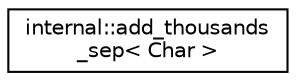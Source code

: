 digraph "Graphical Class Hierarchy"
{
  edge [fontname="Helvetica",fontsize="10",labelfontname="Helvetica",labelfontsize="10"];
  node [fontname="Helvetica",fontsize="10",shape=record];
  rankdir="LR";
  Node1 [label="internal::add_thousands\l_sep\< Char \>",height=0.2,width=0.4,color="black", fillcolor="white", style="filled",URL="$classinternal_1_1add__thousands__sep.html"];
}
